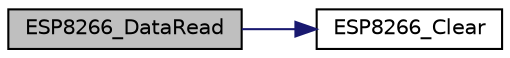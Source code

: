digraph "ESP8266_DataRead"
{
 // LATEX_PDF_SIZE
  edge [fontname="Helvetica",fontsize="10",labelfontname="Helvetica",labelfontsize="10"];
  node [fontname="Helvetica",fontsize="10",shape=record];
  rankdir="LR";
  Node1 [label="ESP8266_DataRead",height=0.2,width=0.4,color="black", fillcolor="grey75", style="filled", fontcolor="black",tooltip=" "];
  Node1 -> Node2 [color="midnightblue",fontsize="10",style="solid"];
  Node2 [label="ESP8266_Clear",height=0.2,width=0.4,color="black", fillcolor="white", style="filled",URL="$_e_s_p8266_8c.html#a233da09cb45069e46cecce2a4f3703d9",tooltip=" "];
}
